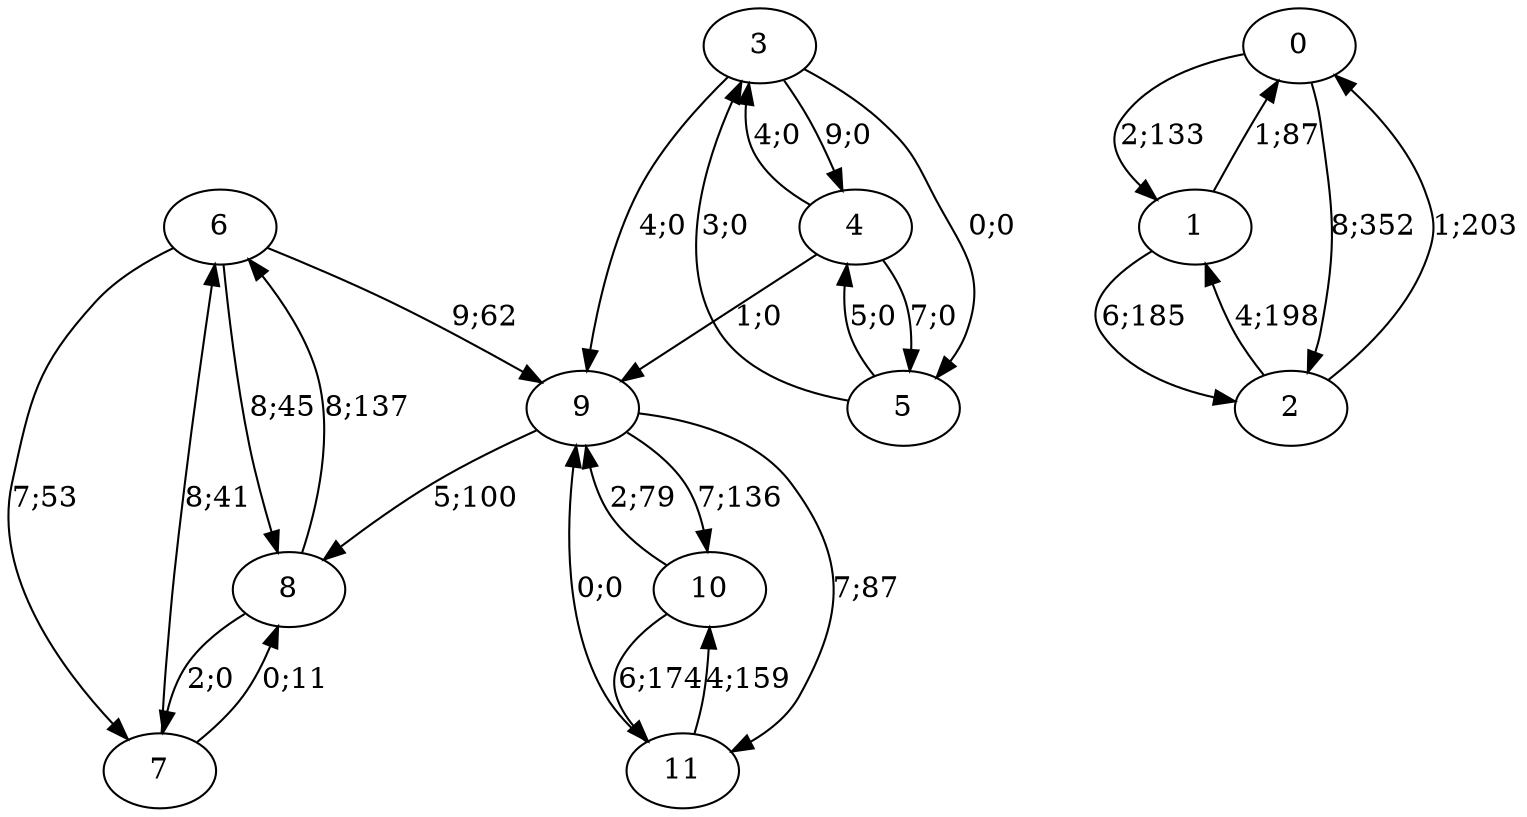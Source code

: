 digraph graph3123 {














6 -> 9 [color=black,label="9;62"]
6 -> 7 [color=black,label="7;53"]
6 -> 8 [color=black,label="8;45"]


7 -> 6 [color=black,label="8;41"]
7 -> 8 [color=black,label="0;11"]


8 -> 6 [color=black,label="8;137"]
8 -> 7 [color=black,label="2;0"]














3 -> 9 [color=black,label="4;0"]
3 -> 4 [color=black,label="9;0"]
3 -> 5 [color=black,label="0;0"]


4 -> 9 [color=black,label="1;0"]
4 -> 3 [color=black,label="4;0"]
4 -> 5 [color=black,label="7;0"]


5 -> 3 [color=black,label="3;0"]
5 -> 4 [color=black,label="5;0"]
































9 -> 8 [color=black,label="5;100"]
9 -> 10 [color=black,label="7;136"]
9 -> 11 [color=black,label="7;87"]


10 -> 9 [color=black,label="2;79"]
10 -> 11 [color=black,label="6;174"]


11 -> 9 [color=black,label="0;0"]
11 -> 10 [color=black,label="4;159"]


0 -> 1 [color=black,label="2;133"]
0 -> 2 [color=black,label="8;352"]


1 -> 0 [color=black,label="1;87"]
1 -> 2 [color=black,label="6;185"]


2 -> 0 [color=black,label="1;203"]
2 -> 1 [color=black,label="4;198"]



















}